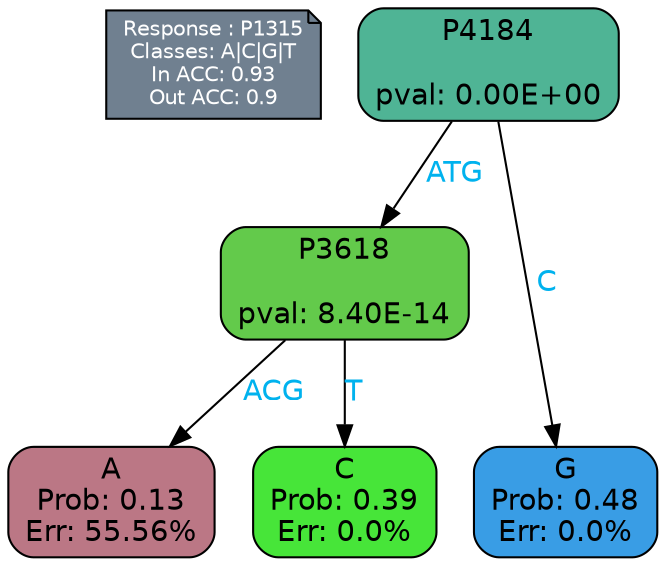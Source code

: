 digraph Tree {
node [shape=box, style="filled, rounded", color="black", fontname=helvetica] ;
graph [ranksep=equally, splines=polylines, bgcolor=transparent, dpi=600] ;
edge [fontname=helvetica] ;
LEGEND [label="Response : P1315
Classes: A|C|G|T
In ACC: 0.93
Out ACC: 0.9
",shape=note,align=left,style=filled,fillcolor="slategray",fontcolor="white",fontsize=10];1 [label="P4184

pval: 0.00E+00", fillcolor="#4fb495"] ;
2 [label="P3618

pval: 8.40E-14", fillcolor="#63ca4b"] ;
3 [label="A
Prob: 0.13
Err: 55.56%", fillcolor="#bb7785"] ;
4 [label="C
Prob: 0.39
Err: 0.0%", fillcolor="#47e539"] ;
5 [label="G
Prob: 0.48
Err: 0.0%", fillcolor="#399de5"] ;
1 -> 2 [label="ATG",fontcolor=deepskyblue2] ;
1 -> 5 [label="C",fontcolor=deepskyblue2] ;
2 -> 3 [label="ACG",fontcolor=deepskyblue2] ;
2 -> 4 [label="T",fontcolor=deepskyblue2] ;
{rank = same; 3;4;5;}{rank = same; LEGEND;1;}}